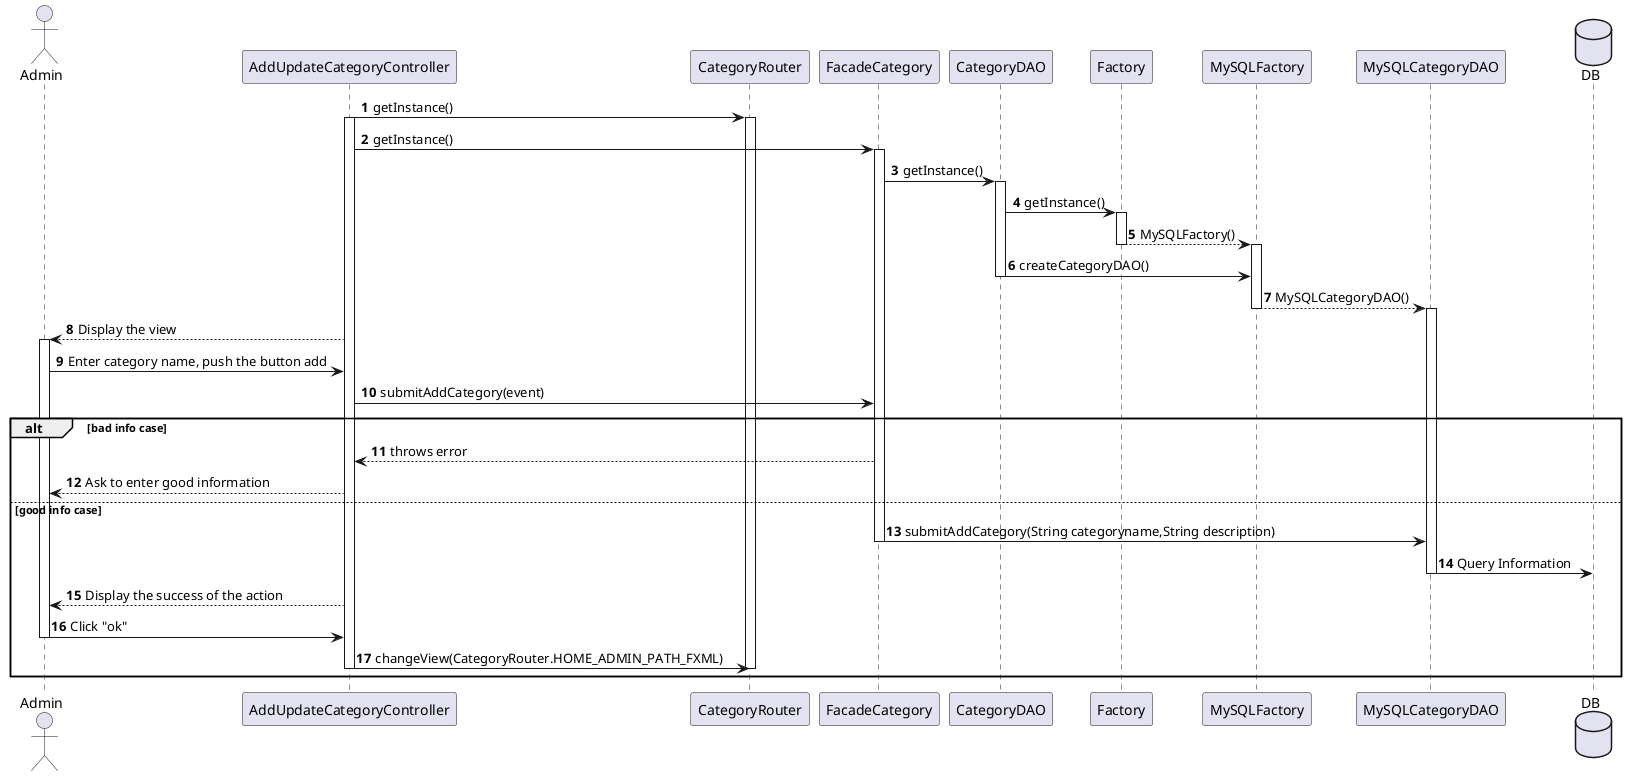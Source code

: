 @startuml
autonumber
actor Admin
AddUpdateCategoryController -> CategoryRouter : getInstance()
activate AddUpdateCategoryController
activate CategoryRouter
AddUpdateCategoryController -> FacadeCategory : getInstance()
activate FacadeCategory
FacadeCategory -> CategoryDAO : getInstance()
activate CategoryDAO
CategoryDAO -> Factory : getInstance()
activate Factory
Factory --> MySQLFactory : MySQLFactory()
deactivate Factory
activate MySQLFactory
CategoryDAO -> MySQLFactory : createCategoryDAO()
deactivate CategoryDAO
MySQLFactory --> MySQLCategoryDAO : MySQLCategoryDAO()
deactivate MySQLFactory
activate MySQLCategoryDAO
deactivate MySQLCategoryDAO
AddUpdateCategoryController --> Admin : Display the view
activate Admin
Admin -> AddUpdateCategoryController : Enter category name, push the button add
AddUpdateCategoryController -> FacadeCategory : submitAddCategory(event)
alt bad info case
    FacadeCategory --> AddUpdateCategoryController : throws error
    AddUpdateCategoryController --> Admin : Ask to enter good information
else good info case
    FacadeCategory -> MySQLCategoryDAO : submitAddCategory(String categoryname,String description)
    deactivate FacadeCategory
    database DB
    MySQLCategoryDAO -> DB : Query Information
    deactivate MySQLCategoryDAO
    AddUpdateCategoryController --> Admin : Display the success of the action
    Admin -> AddUpdateCategoryController : Click "ok"
    deactivate Admin
    AddUpdateCategoryController -> CategoryRouter : changeView(CategoryRouter.HOME_ADMIN_PATH_FXML)
    deactivate AddUpdateCategoryController
    deactivate CategoryRouter
end
@enduml